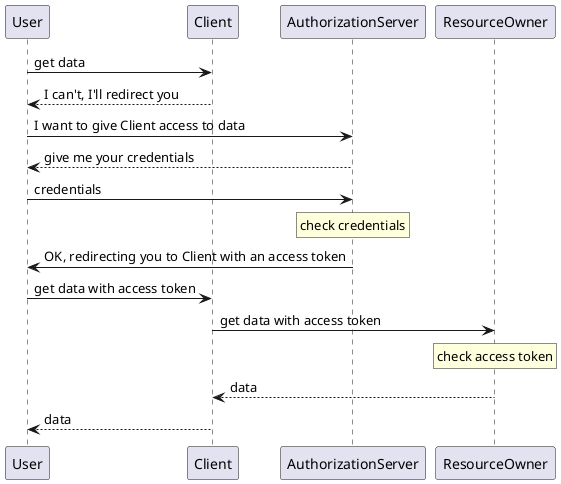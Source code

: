 @startuml
User -> Client:  get data
Client --> User: I can't, I'll redirect you
User -> AuthorizationServer: I want to give Client access to data
AuthorizationServer --> User: give me your credentials
User -> AuthorizationServer: credentials
rnote over AuthorizationServer
  check credentials
endrnote
AuthorizationServer -> User: OK, redirecting you to Client with an access token
User -> Client: get data with access token
Client -> ResourceOwner: get data with access token
rnote over ResourceOwner
  check access token
endrnote
ResourceOwner --> Client: data
Client --> User: data
@enduml